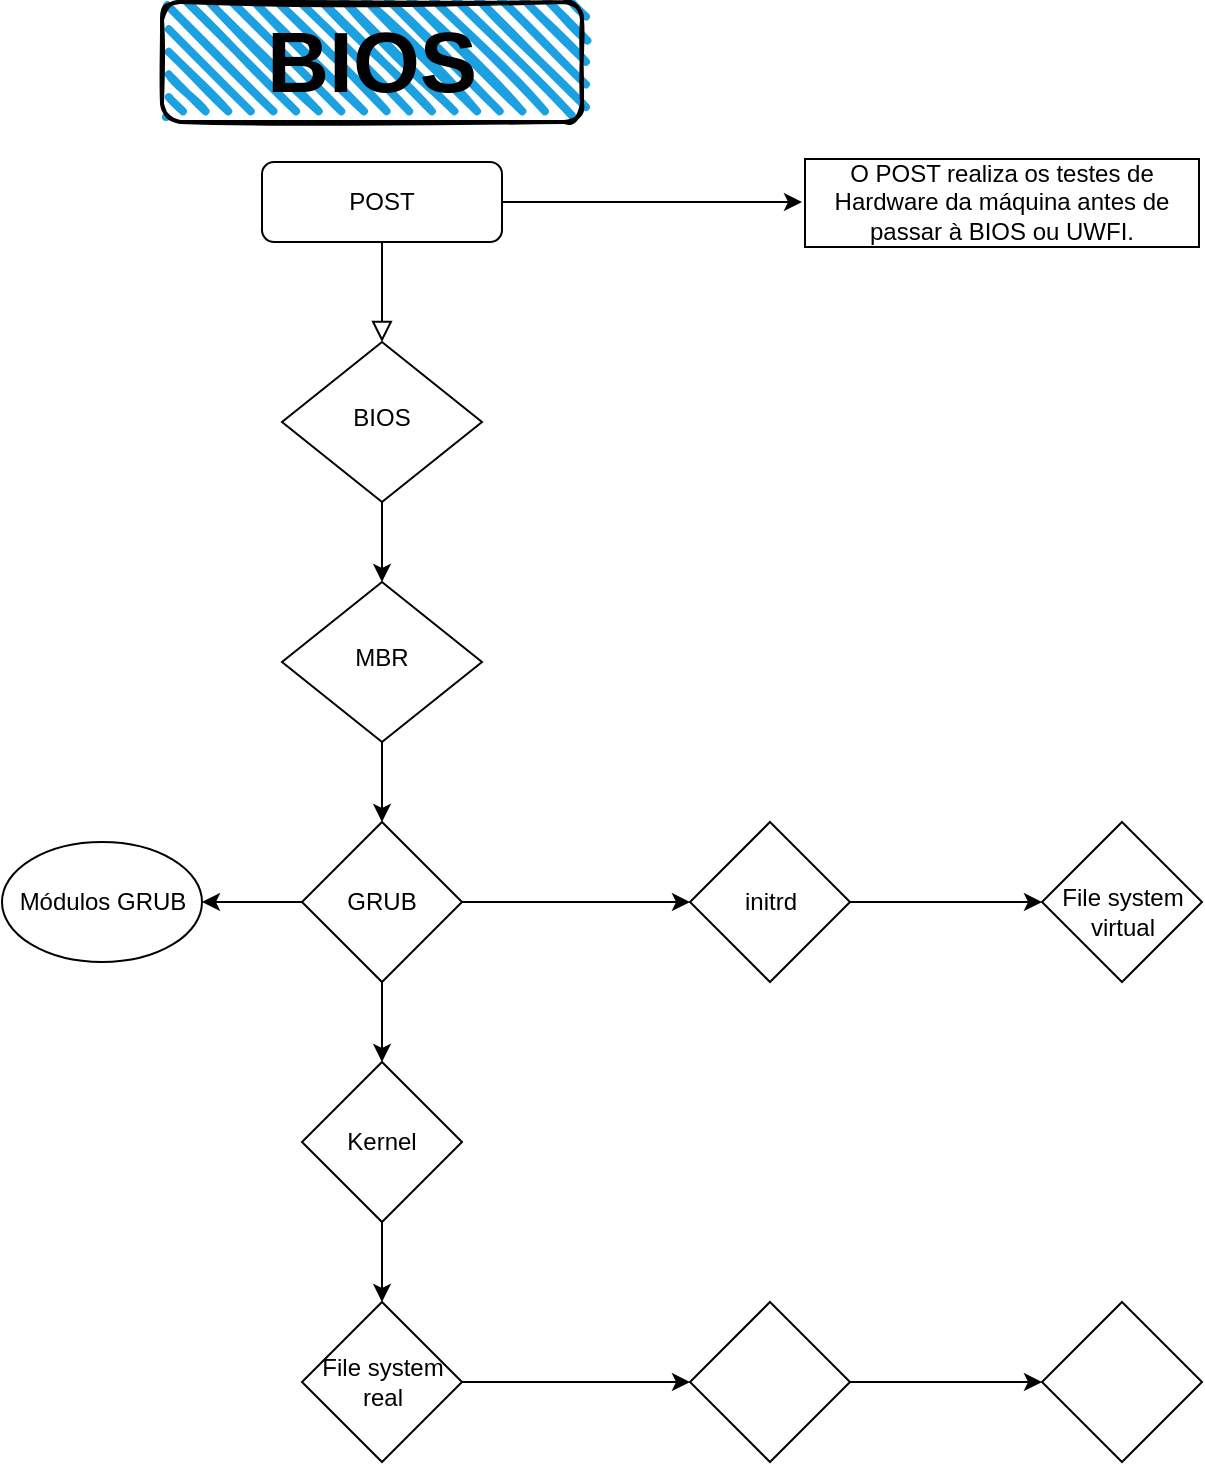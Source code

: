 <mxfile version="13.10.1" type="github">
  <diagram id="C5RBs43oDa-KdzZeNtuy" name="Page-1">
    <mxGraphModel dx="778" dy="1934" grid="1" gridSize="10" guides="1" tooltips="1" connect="1" arrows="1" fold="1" page="1" pageScale="1" pageWidth="827" pageHeight="1169" math="0" shadow="0">
      <root>
        <mxCell id="WIyWlLk6GJQsqaUBKTNV-0" />
        <mxCell id="WIyWlLk6GJQsqaUBKTNV-1" parent="WIyWlLk6GJQsqaUBKTNV-0" />
        <mxCell id="WIyWlLk6GJQsqaUBKTNV-2" value="" style="rounded=0;html=1;jettySize=auto;orthogonalLoop=1;fontSize=11;endArrow=block;endFill=0;endSize=8;strokeWidth=1;shadow=0;labelBackgroundColor=none;edgeStyle=orthogonalEdgeStyle;" parent="WIyWlLk6GJQsqaUBKTNV-1" source="WIyWlLk6GJQsqaUBKTNV-3" target="WIyWlLk6GJQsqaUBKTNV-6" edge="1">
          <mxGeometry relative="1" as="geometry" />
        </mxCell>
        <mxCell id="6WgcGPvxNFcSWFy4UEZd-17" style="edgeStyle=orthogonalEdgeStyle;rounded=0;orthogonalLoop=1;jettySize=auto;html=1;fontSize=12;fontColor=#000000;" edge="1" parent="WIyWlLk6GJQsqaUBKTNV-1" source="WIyWlLk6GJQsqaUBKTNV-3">
          <mxGeometry relative="1" as="geometry">
            <mxPoint x="460" y="-210" as="targetPoint" />
          </mxGeometry>
        </mxCell>
        <mxCell id="WIyWlLk6GJQsqaUBKTNV-3" value="POST" style="rounded=1;whiteSpace=wrap;html=1;fontSize=12;glass=0;strokeWidth=1;shadow=0;" parent="WIyWlLk6GJQsqaUBKTNV-1" vertex="1">
          <mxGeometry x="190" y="-230" width="120" height="40" as="geometry" />
        </mxCell>
        <mxCell id="6WgcGPvxNFcSWFy4UEZd-7" style="edgeStyle=orthogonalEdgeStyle;rounded=0;orthogonalLoop=1;jettySize=auto;html=1;exitX=0.5;exitY=1;exitDx=0;exitDy=0;entryX=0.5;entryY=0;entryDx=0;entryDy=0;fontSize=43;fontColor=#000000;" edge="1" parent="WIyWlLk6GJQsqaUBKTNV-1" source="WIyWlLk6GJQsqaUBKTNV-6" target="WIyWlLk6GJQsqaUBKTNV-10">
          <mxGeometry relative="1" as="geometry" />
        </mxCell>
        <mxCell id="WIyWlLk6GJQsqaUBKTNV-6" value="BIOS" style="rhombus;whiteSpace=wrap;html=1;shadow=0;fontFamily=Helvetica;fontSize=12;align=center;strokeWidth=1;spacing=6;spacingTop=-4;" parent="WIyWlLk6GJQsqaUBKTNV-1" vertex="1">
          <mxGeometry x="200" y="-140" width="100" height="80" as="geometry" />
        </mxCell>
        <mxCell id="6WgcGPvxNFcSWFy4UEZd-8" style="edgeStyle=orthogonalEdgeStyle;rounded=0;orthogonalLoop=1;jettySize=auto;html=1;exitX=0.5;exitY=1;exitDx=0;exitDy=0;fontSize=43;fontColor=#000000;" edge="1" parent="WIyWlLk6GJQsqaUBKTNV-1" source="WIyWlLk6GJQsqaUBKTNV-10" target="6WgcGPvxNFcSWFy4UEZd-3">
          <mxGeometry relative="1" as="geometry" />
        </mxCell>
        <mxCell id="WIyWlLk6GJQsqaUBKTNV-10" value="MBR" style="rhombus;whiteSpace=wrap;html=1;shadow=0;fontFamily=Helvetica;fontSize=12;align=center;strokeWidth=1;spacing=6;spacingTop=-4;" parent="WIyWlLk6GJQsqaUBKTNV-1" vertex="1">
          <mxGeometry x="200" y="-20" width="100" height="80" as="geometry" />
        </mxCell>
        <mxCell id="6WgcGPvxNFcSWFy4UEZd-0" value="" style="rounded=1;whiteSpace=wrap;html=1;strokeWidth=2;fillWeight=4;hachureGap=8;hachureAngle=45;fillColor=#1ba1e2;sketch=1;" vertex="1" parent="WIyWlLk6GJQsqaUBKTNV-1">
          <mxGeometry x="140" y="-310" width="210" height="60" as="geometry" />
        </mxCell>
        <mxCell id="6WgcGPvxNFcSWFy4UEZd-2" value="&lt;b style=&quot;font-size: 43px;&quot;&gt;&lt;font style=&quot;font-size: 43px;&quot;&gt;BIOS&lt;/font&gt;&lt;/b&gt;" style="text;html=1;align=center;verticalAlign=middle;whiteSpace=wrap;rounded=0;fontSize=43;" vertex="1" parent="WIyWlLk6GJQsqaUBKTNV-1">
          <mxGeometry x="225" y="-290" width="40" height="20" as="geometry" />
        </mxCell>
        <mxCell id="6WgcGPvxNFcSWFy4UEZd-6" style="edgeStyle=orthogonalEdgeStyle;rounded=0;orthogonalLoop=1;jettySize=auto;html=1;entryX=0;entryY=0.5;entryDx=0;entryDy=0;fontSize=43;fontColor=#000000;" edge="1" parent="WIyWlLk6GJQsqaUBKTNV-1" source="6WgcGPvxNFcSWFy4UEZd-3" target="6WgcGPvxNFcSWFy4UEZd-4">
          <mxGeometry relative="1" as="geometry" />
        </mxCell>
        <mxCell id="6WgcGPvxNFcSWFy4UEZd-12" style="edgeStyle=orthogonalEdgeStyle;rounded=0;orthogonalLoop=1;jettySize=auto;html=1;exitX=0;exitY=0.5;exitDx=0;exitDy=0;entryX=1;entryY=0.5;entryDx=0;entryDy=0;fontSize=12;fontColor=#000000;" edge="1" parent="WIyWlLk6GJQsqaUBKTNV-1" source="6WgcGPvxNFcSWFy4UEZd-3" target="6WgcGPvxNFcSWFy4UEZd-11">
          <mxGeometry relative="1" as="geometry" />
        </mxCell>
        <mxCell id="6WgcGPvxNFcSWFy4UEZd-24" style="edgeStyle=orthogonalEdgeStyle;rounded=0;orthogonalLoop=1;jettySize=auto;html=1;exitX=0.5;exitY=1;exitDx=0;exitDy=0;entryX=0.5;entryY=0;entryDx=0;entryDy=0;fontSize=12;fontColor=#000000;" edge="1" parent="WIyWlLk6GJQsqaUBKTNV-1" source="6WgcGPvxNFcSWFy4UEZd-3" target="6WgcGPvxNFcSWFy4UEZd-22">
          <mxGeometry relative="1" as="geometry" />
        </mxCell>
        <mxCell id="6WgcGPvxNFcSWFy4UEZd-3" value="" style="rhombus;whiteSpace=wrap;html=1;strokeWidth=1;fontSize=43;fontColor=#000000;" vertex="1" parent="WIyWlLk6GJQsqaUBKTNV-1">
          <mxGeometry x="210" y="100" width="80" height="80" as="geometry" />
        </mxCell>
        <mxCell id="6WgcGPvxNFcSWFy4UEZd-21" style="edgeStyle=orthogonalEdgeStyle;rounded=0;orthogonalLoop=1;jettySize=auto;html=1;exitX=1;exitY=0.5;exitDx=0;exitDy=0;fontSize=12;fontColor=#000000;" edge="1" parent="WIyWlLk6GJQsqaUBKTNV-1" source="6WgcGPvxNFcSWFy4UEZd-4" target="6WgcGPvxNFcSWFy4UEZd-20">
          <mxGeometry relative="1" as="geometry" />
        </mxCell>
        <mxCell id="6WgcGPvxNFcSWFy4UEZd-4" value="" style="rhombus;whiteSpace=wrap;html=1;strokeWidth=1;fontSize=43;fontColor=#000000;" vertex="1" parent="WIyWlLk6GJQsqaUBKTNV-1">
          <mxGeometry x="404" y="100" width="80" height="80" as="geometry" />
        </mxCell>
        <mxCell id="6WgcGPvxNFcSWFy4UEZd-9" value="GRUB&lt;br style=&quot;font-size: 12px;&quot;&gt;" style="text;html=1;strokeColor=none;fillColor=none;align=center;verticalAlign=middle;whiteSpace=wrap;rounded=0;fontSize=12;fontColor=#000000;" vertex="1" parent="WIyWlLk6GJQsqaUBKTNV-1">
          <mxGeometry x="230" y="130" width="40" height="20" as="geometry" />
        </mxCell>
        <mxCell id="6WgcGPvxNFcSWFy4UEZd-11" value="" style="ellipse;whiteSpace=wrap;html=1;strokeWidth=1;fontSize=12;fontColor=#000000;" vertex="1" parent="WIyWlLk6GJQsqaUBKTNV-1">
          <mxGeometry x="60" y="110" width="100" height="60" as="geometry" />
        </mxCell>
        <mxCell id="6WgcGPvxNFcSWFy4UEZd-13" value="Módulos GRUB&lt;br&gt;" style="text;html=1;align=center;verticalAlign=middle;resizable=0;points=[];autosize=1;fontSize=12;fontColor=#000000;" vertex="1" parent="WIyWlLk6GJQsqaUBKTNV-1">
          <mxGeometry x="60" y="130" width="100" height="20" as="geometry" />
        </mxCell>
        <mxCell id="6WgcGPvxNFcSWFy4UEZd-19" value="O POST realiza os testes de Hardware da máquina antes de passar à BIOS ou UWFI." style="text;html=1;strokeColor=none;fillColor=none;align=center;verticalAlign=middle;whiteSpace=wrap;rounded=0;labelBackgroundColor=#ffffff;fontSize=12;fontColor=#000000;labelBorderColor=#000000;" vertex="1" parent="WIyWlLk6GJQsqaUBKTNV-1">
          <mxGeometry x="460" y="-240" width="200" height="60" as="geometry" />
        </mxCell>
        <mxCell id="6WgcGPvxNFcSWFy4UEZd-20" value="" style="rhombus;whiteSpace=wrap;html=1;labelBackgroundColor=#ffffff;strokeWidth=1;fontSize=12;fontColor=#000000;" vertex="1" parent="WIyWlLk6GJQsqaUBKTNV-1">
          <mxGeometry x="580" y="100" width="80" height="80" as="geometry" />
        </mxCell>
        <mxCell id="6WgcGPvxNFcSWFy4UEZd-25" style="edgeStyle=orthogonalEdgeStyle;rounded=0;orthogonalLoop=1;jettySize=auto;html=1;exitX=0.5;exitY=1;exitDx=0;exitDy=0;entryX=0.5;entryY=0;entryDx=0;entryDy=0;fontSize=12;fontColor=#000000;" edge="1" parent="WIyWlLk6GJQsqaUBKTNV-1" source="6WgcGPvxNFcSWFy4UEZd-22" target="6WgcGPvxNFcSWFy4UEZd-23">
          <mxGeometry relative="1" as="geometry" />
        </mxCell>
        <mxCell id="6WgcGPvxNFcSWFy4UEZd-22" value="" style="rhombus;whiteSpace=wrap;html=1;labelBackgroundColor=#ffffff;strokeWidth=1;fontSize=12;fontColor=#000000;" vertex="1" parent="WIyWlLk6GJQsqaUBKTNV-1">
          <mxGeometry x="210" y="220" width="80" height="80" as="geometry" />
        </mxCell>
        <mxCell id="6WgcGPvxNFcSWFy4UEZd-23" value="" style="rhombus;whiteSpace=wrap;html=1;labelBackgroundColor=#ffffff;strokeWidth=1;fontSize=12;fontColor=#000000;" vertex="1" parent="WIyWlLk6GJQsqaUBKTNV-1">
          <mxGeometry x="210" y="340" width="80" height="80" as="geometry" />
        </mxCell>
        <mxCell id="6WgcGPvxNFcSWFy4UEZd-26" value="" style="rhombus;whiteSpace=wrap;html=1;labelBackgroundColor=#ffffff;strokeWidth=1;fontSize=12;fontColor=#000000;" vertex="1" parent="WIyWlLk6GJQsqaUBKTNV-1">
          <mxGeometry x="580" y="340" width="80" height="80" as="geometry" />
        </mxCell>
        <mxCell id="6WgcGPvxNFcSWFy4UEZd-35" style="edgeStyle=orthogonalEdgeStyle;rounded=0;orthogonalLoop=1;jettySize=auto;html=1;exitX=1;exitY=0.5;exitDx=0;exitDy=0;fontSize=12;fontColor=#000000;" edge="1" parent="WIyWlLk6GJQsqaUBKTNV-1" source="6WgcGPvxNFcSWFy4UEZd-27" target="6WgcGPvxNFcSWFy4UEZd-26">
          <mxGeometry relative="1" as="geometry" />
        </mxCell>
        <mxCell id="6WgcGPvxNFcSWFy4UEZd-27" value="" style="rhombus;whiteSpace=wrap;html=1;labelBackgroundColor=#ffffff;strokeWidth=1;fontSize=12;fontColor=#000000;" vertex="1" parent="WIyWlLk6GJQsqaUBKTNV-1">
          <mxGeometry x="404" y="340" width="80" height="80" as="geometry" />
        </mxCell>
        <mxCell id="6WgcGPvxNFcSWFy4UEZd-30" value="Kernel" style="text;html=1;strokeColor=none;fillColor=none;align=center;verticalAlign=middle;whiteSpace=wrap;rounded=0;labelBackgroundColor=#ffffff;fontSize=12;fontColor=#000000;" vertex="1" parent="WIyWlLk6GJQsqaUBKTNV-1">
          <mxGeometry x="230" y="250" width="40" height="20" as="geometry" />
        </mxCell>
        <mxCell id="6WgcGPvxNFcSWFy4UEZd-34" style="edgeStyle=orthogonalEdgeStyle;rounded=0;orthogonalLoop=1;jettySize=auto;html=1;fontSize=12;fontColor=#000000;" edge="1" parent="WIyWlLk6GJQsqaUBKTNV-1" source="6WgcGPvxNFcSWFy4UEZd-31" target="6WgcGPvxNFcSWFy4UEZd-27">
          <mxGeometry relative="1" as="geometry" />
        </mxCell>
        <mxCell id="6WgcGPvxNFcSWFy4UEZd-31" value="File system&lt;br&gt;real" style="text;html=1;align=center;verticalAlign=middle;resizable=0;points=[];autosize=1;fontSize=12;fontColor=#000000;" vertex="1" parent="WIyWlLk6GJQsqaUBKTNV-1">
          <mxGeometry x="210" y="365" width="80" height="30" as="geometry" />
        </mxCell>
        <mxCell id="6WgcGPvxNFcSWFy4UEZd-32" value="initrd" style="text;html=1;align=center;verticalAlign=middle;resizable=0;points=[];autosize=1;fontSize=12;fontColor=#000000;" vertex="1" parent="WIyWlLk6GJQsqaUBKTNV-1">
          <mxGeometry x="424" y="130" width="40" height="20" as="geometry" />
        </mxCell>
        <mxCell id="6WgcGPvxNFcSWFy4UEZd-33" value="File system&lt;br&gt;virtual" style="text;html=1;align=center;verticalAlign=middle;resizable=0;points=[];autosize=1;fontSize=12;fontColor=#000000;" vertex="1" parent="WIyWlLk6GJQsqaUBKTNV-1">
          <mxGeometry x="580" y="130" width="80" height="30" as="geometry" />
        </mxCell>
      </root>
    </mxGraphModel>
  </diagram>
</mxfile>
